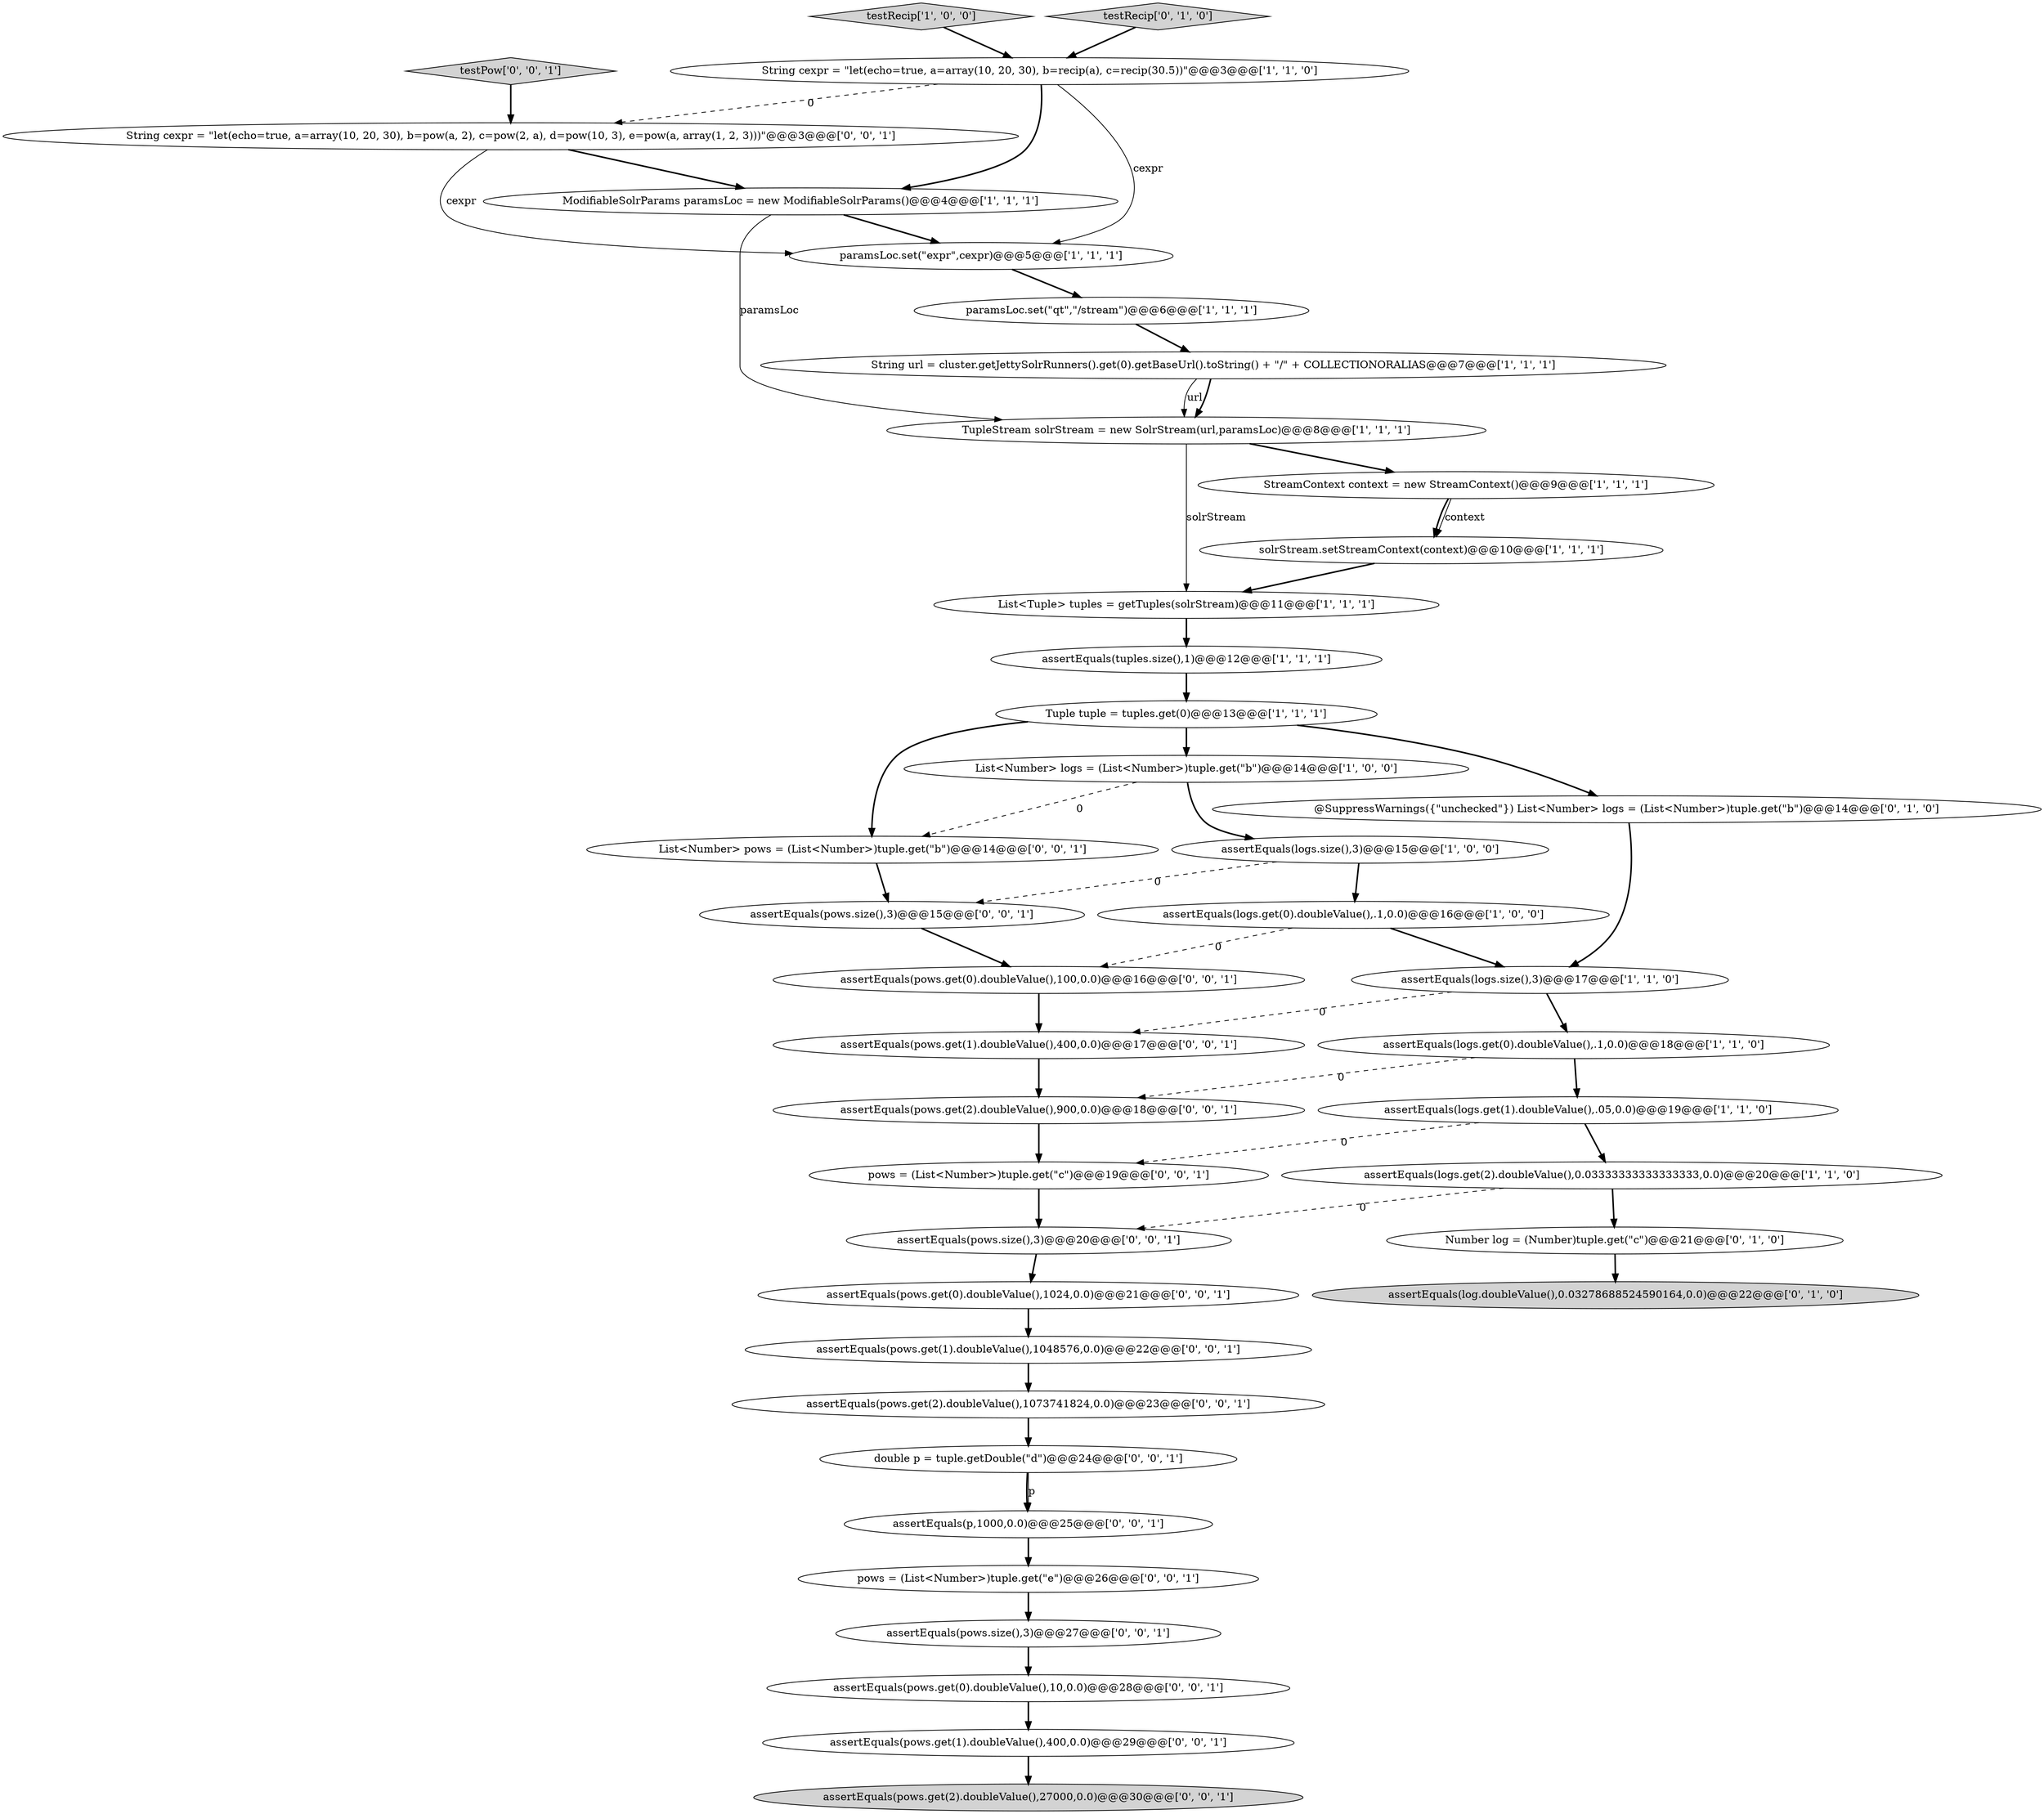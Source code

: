 digraph {
15 [style = filled, label = "testRecip['1', '0', '0']", fillcolor = lightgray, shape = diamond image = "AAA0AAABBB1BBB"];
4 [style = filled, label = "assertEquals(logs.size(),3)@@@17@@@['1', '1', '0']", fillcolor = white, shape = ellipse image = "AAA0AAABBB1BBB"];
16 [style = filled, label = "solrStream.setStreamContext(context)@@@10@@@['1', '1', '1']", fillcolor = white, shape = ellipse image = "AAA0AAABBB1BBB"];
27 [style = filled, label = "List<Number> pows = (List<Number>)tuple.get(\"b\")@@@14@@@['0', '0', '1']", fillcolor = white, shape = ellipse image = "AAA0AAABBB3BBB"];
28 [style = filled, label = "assertEquals(pows.get(1).doubleValue(),400,0.0)@@@29@@@['0', '0', '1']", fillcolor = white, shape = ellipse image = "AAA0AAABBB3BBB"];
32 [style = filled, label = "assertEquals(pows.get(0).doubleValue(),10,0.0)@@@28@@@['0', '0', '1']", fillcolor = white, shape = ellipse image = "AAA0AAABBB3BBB"];
25 [style = filled, label = "pows = (List<Number>)tuple.get(\"c\")@@@19@@@['0', '0', '1']", fillcolor = white, shape = ellipse image = "AAA0AAABBB3BBB"];
13 [style = filled, label = "TupleStream solrStream = new SolrStream(url,paramsLoc)@@@8@@@['1', '1', '1']", fillcolor = white, shape = ellipse image = "AAA0AAABBB1BBB"];
1 [style = filled, label = "ModifiableSolrParams paramsLoc = new ModifiableSolrParams()@@@4@@@['1', '1', '1']", fillcolor = white, shape = ellipse image = "AAA0AAABBB1BBB"];
21 [style = filled, label = "testRecip['0', '1', '0']", fillcolor = lightgray, shape = diamond image = "AAA0AAABBB2BBB"];
26 [style = filled, label = "assertEquals(pows.size(),3)@@@20@@@['0', '0', '1']", fillcolor = white, shape = ellipse image = "AAA0AAABBB3BBB"];
7 [style = filled, label = "assertEquals(logs.get(2).doubleValue(),0.03333333333333333,0.0)@@@20@@@['1', '1', '0']", fillcolor = white, shape = ellipse image = "AAA0AAABBB1BBB"];
30 [style = filled, label = "assertEquals(pows.get(1).doubleValue(),400,0.0)@@@17@@@['0', '0', '1']", fillcolor = white, shape = ellipse image = "AAA0AAABBB3BBB"];
2 [style = filled, label = "String url = cluster.getJettySolrRunners().get(0).getBaseUrl().toString() + \"/\" + COLLECTIONORALIAS@@@7@@@['1', '1', '1']", fillcolor = white, shape = ellipse image = "AAA0AAABBB1BBB"];
23 [style = filled, label = "double p = tuple.getDouble(\"d\")@@@24@@@['0', '0', '1']", fillcolor = white, shape = ellipse image = "AAA0AAABBB3BBB"];
6 [style = filled, label = "assertEquals(logs.get(1).doubleValue(),.05,0.0)@@@19@@@['1', '1', '0']", fillcolor = white, shape = ellipse image = "AAA0AAABBB1BBB"];
3 [style = filled, label = "assertEquals(logs.get(0).doubleValue(),.1,0.0)@@@16@@@['1', '0', '0']", fillcolor = white, shape = ellipse image = "AAA0AAABBB1BBB"];
39 [style = filled, label = "assertEquals(pows.get(1).doubleValue(),1048576,0.0)@@@22@@@['0', '0', '1']", fillcolor = white, shape = ellipse image = "AAA0AAABBB3BBB"];
12 [style = filled, label = "paramsLoc.set(\"expr\",cexpr)@@@5@@@['1', '1', '1']", fillcolor = white, shape = ellipse image = "AAA0AAABBB1BBB"];
19 [style = filled, label = "assertEquals(log.doubleValue(),0.03278688524590164,0.0)@@@22@@@['0', '1', '0']", fillcolor = lightgray, shape = ellipse image = "AAA0AAABBB2BBB"];
14 [style = filled, label = "List<Tuple> tuples = getTuples(solrStream)@@@11@@@['1', '1', '1']", fillcolor = white, shape = ellipse image = "AAA0AAABBB1BBB"];
8 [style = filled, label = "List<Number> logs = (List<Number>)tuple.get(\"b\")@@@14@@@['1', '0', '0']", fillcolor = white, shape = ellipse image = "AAA0AAABBB1BBB"];
40 [style = filled, label = "pows = (List<Number>)tuple.get(\"e\")@@@26@@@['0', '0', '1']", fillcolor = white, shape = ellipse image = "AAA0AAABBB3BBB"];
22 [style = filled, label = "@SuppressWarnings({\"unchecked\"}) List<Number> logs = (List<Number>)tuple.get(\"b\")@@@14@@@['0', '1', '0']", fillcolor = white, shape = ellipse image = "AAA0AAABBB2BBB"];
41 [style = filled, label = "assertEquals(pows.get(2).doubleValue(),900,0.0)@@@18@@@['0', '0', '1']", fillcolor = white, shape = ellipse image = "AAA0AAABBB3BBB"];
31 [style = filled, label = "assertEquals(pows.get(2).doubleValue(),1073741824,0.0)@@@23@@@['0', '0', '1']", fillcolor = white, shape = ellipse image = "AAA0AAABBB3BBB"];
33 [style = filled, label = "assertEquals(pows.get(0).doubleValue(),1024,0.0)@@@21@@@['0', '0', '1']", fillcolor = white, shape = ellipse image = "AAA0AAABBB3BBB"];
18 [style = filled, label = "assertEquals(logs.get(0).doubleValue(),.1,0.0)@@@18@@@['1', '1', '0']", fillcolor = white, shape = ellipse image = "AAA0AAABBB1BBB"];
17 [style = filled, label = "assertEquals(tuples.size(),1)@@@12@@@['1', '1', '1']", fillcolor = white, shape = ellipse image = "AAA0AAABBB1BBB"];
29 [style = filled, label = "testPow['0', '0', '1']", fillcolor = lightgray, shape = diamond image = "AAA0AAABBB3BBB"];
11 [style = filled, label = "Tuple tuple = tuples.get(0)@@@13@@@['1', '1', '1']", fillcolor = white, shape = ellipse image = "AAA0AAABBB1BBB"];
5 [style = filled, label = "String cexpr = \"let(echo=true, a=array(10, 20, 30), b=recip(a), c=recip(30.5))\"@@@3@@@['1', '1', '0']", fillcolor = white, shape = ellipse image = "AAA0AAABBB1BBB"];
34 [style = filled, label = "assertEquals(pows.size(),3)@@@27@@@['0', '0', '1']", fillcolor = white, shape = ellipse image = "AAA0AAABBB3BBB"];
37 [style = filled, label = "assertEquals(pows.size(),3)@@@15@@@['0', '0', '1']", fillcolor = white, shape = ellipse image = "AAA0AAABBB3BBB"];
9 [style = filled, label = "StreamContext context = new StreamContext()@@@9@@@['1', '1', '1']", fillcolor = white, shape = ellipse image = "AAA0AAABBB1BBB"];
0 [style = filled, label = "paramsLoc.set(\"qt\",\"/stream\")@@@6@@@['1', '1', '1']", fillcolor = white, shape = ellipse image = "AAA0AAABBB1BBB"];
36 [style = filled, label = "assertEquals(pows.get(2).doubleValue(),27000,0.0)@@@30@@@['0', '0', '1']", fillcolor = lightgray, shape = ellipse image = "AAA0AAABBB3BBB"];
38 [style = filled, label = "assertEquals(pows.get(0).doubleValue(),100,0.0)@@@16@@@['0', '0', '1']", fillcolor = white, shape = ellipse image = "AAA0AAABBB3BBB"];
20 [style = filled, label = "Number log = (Number)tuple.get(\"c\")@@@21@@@['0', '1', '0']", fillcolor = white, shape = ellipse image = "AAA0AAABBB2BBB"];
24 [style = filled, label = "assertEquals(p,1000,0.0)@@@25@@@['0', '0', '1']", fillcolor = white, shape = ellipse image = "AAA0AAABBB3BBB"];
10 [style = filled, label = "assertEquals(logs.size(),3)@@@15@@@['1', '0', '0']", fillcolor = white, shape = ellipse image = "AAA0AAABBB1BBB"];
35 [style = filled, label = "String cexpr = \"let(echo=true, a=array(10, 20, 30), b=pow(a, 2), c=pow(2, a), d=pow(10, 3), e=pow(a, array(1, 2, 3)))\"@@@3@@@['0', '0', '1']", fillcolor = white, shape = ellipse image = "AAA0AAABBB3BBB"];
10->37 [style = dashed, label="0"];
12->0 [style = bold, label=""];
39->31 [style = bold, label=""];
14->17 [style = bold, label=""];
24->40 [style = bold, label=""];
11->22 [style = bold, label=""];
2->13 [style = solid, label="url"];
3->38 [style = dashed, label="0"];
41->25 [style = bold, label=""];
23->24 [style = bold, label=""];
1->13 [style = solid, label="paramsLoc"];
2->13 [style = bold, label=""];
1->12 [style = bold, label=""];
9->16 [style = bold, label=""];
5->1 [style = bold, label=""];
25->26 [style = bold, label=""];
29->35 [style = bold, label=""];
9->16 [style = solid, label="context"];
23->24 [style = solid, label="p"];
26->33 [style = bold, label=""];
27->37 [style = bold, label=""];
18->41 [style = dashed, label="0"];
7->20 [style = bold, label=""];
8->27 [style = dashed, label="0"];
4->30 [style = dashed, label="0"];
10->3 [style = bold, label=""];
30->41 [style = bold, label=""];
20->19 [style = bold, label=""];
35->1 [style = bold, label=""];
38->30 [style = bold, label=""];
11->27 [style = bold, label=""];
37->38 [style = bold, label=""];
28->36 [style = bold, label=""];
33->39 [style = bold, label=""];
5->35 [style = dashed, label="0"];
11->8 [style = bold, label=""];
32->28 [style = bold, label=""];
16->14 [style = bold, label=""];
21->5 [style = bold, label=""];
40->34 [style = bold, label=""];
22->4 [style = bold, label=""];
15->5 [style = bold, label=""];
17->11 [style = bold, label=""];
13->14 [style = solid, label="solrStream"];
35->12 [style = solid, label="cexpr"];
13->9 [style = bold, label=""];
0->2 [style = bold, label=""];
6->7 [style = bold, label=""];
5->12 [style = solid, label="cexpr"];
7->26 [style = dashed, label="0"];
6->25 [style = dashed, label="0"];
8->10 [style = bold, label=""];
3->4 [style = bold, label=""];
18->6 [style = bold, label=""];
31->23 [style = bold, label=""];
4->18 [style = bold, label=""];
34->32 [style = bold, label=""];
}
